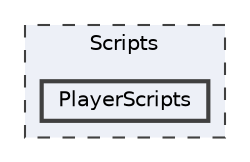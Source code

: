 digraph "Scripts/PlayerScripts"
{
 // LATEX_PDF_SIZE
  bgcolor="transparent";
  edge [fontname=Helvetica,fontsize=10,labelfontname=Helvetica,labelfontsize=10];
  node [fontname=Helvetica,fontsize=10,shape=box,height=0.2,width=0.4];
  compound=true
  subgraph clusterdir_4edcbb236dfd51dd81727243a38df6a0 {
    graph [ bgcolor="#edf0f7", pencolor="grey25", label="Scripts", fontname=Helvetica,fontsize=10 style="filled,dashed", URL="dir_4edcbb236dfd51dd81727243a38df6a0.html",tooltip=""]
  dir_bd79789affcc55005b088fc254a18d50 [label="PlayerScripts", fillcolor="#edf0f7", color="grey25", style="filled,bold", URL="dir_bd79789affcc55005b088fc254a18d50.html",tooltip=""];
  }
}
